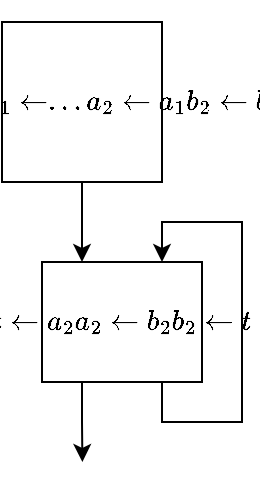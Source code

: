 <mxfile version="14.6.13" type="device"><diagram id="34bFZKb_d2sWiRJwPpgN" name="第 1 页"><mxGraphModel dx="415" dy="243" grid="1" gridSize="10" guides="1" tooltips="1" connect="1" arrows="1" fold="1" page="1" pageScale="1" pageWidth="827" pageHeight="1169" math="1" shadow="0"><root><mxCell id="0"/><mxCell id="1" parent="0"/><mxCell id="skp0AZ9NnRynajukM-YK-2" value="" style="rounded=0;whiteSpace=wrap;html=1;" vertex="1" parent="1"><mxGeometry x="120" y="200" width="80" height="80" as="geometry"/></mxCell><mxCell id="skp0AZ9NnRynajukM-YK-12" style="edgeStyle=orthogonalEdgeStyle;rounded=0;orthogonalLoop=1;jettySize=auto;html=1;entryX=0.25;entryY=0;entryDx=0;entryDy=0;" edge="1" parent="1" source="skp0AZ9NnRynajukM-YK-3" target="skp0AZ9NnRynajukM-YK-6"><mxGeometry relative="1" as="geometry"/></mxCell><mxCell id="skp0AZ9NnRynajukM-YK-3" value="$$a_1 \gets ... \\&lt;br&gt;b_1 \gets ... \\&lt;br&gt;a_2 \gets a_1\\&lt;br&gt;b_2 \gets b_1 $$" style="text;html=1;strokeColor=none;fillColor=none;align=center;verticalAlign=middle;whiteSpace=wrap;rounded=0;" vertex="1" parent="1"><mxGeometry x="120" y="200" width="80" height="80" as="geometry"/></mxCell><mxCell id="skp0AZ9NnRynajukM-YK-5" value="" style="rounded=0;whiteSpace=wrap;html=1;" vertex="1" parent="1"><mxGeometry x="140" y="320" width="80" height="60" as="geometry"/></mxCell><mxCell id="skp0AZ9NnRynajukM-YK-13" style="edgeStyle=orthogonalEdgeStyle;rounded=0;orthogonalLoop=1;jettySize=auto;html=1;exitX=0.25;exitY=1;exitDx=0;exitDy=0;" edge="1" parent="1" source="skp0AZ9NnRynajukM-YK-6"><mxGeometry relative="1" as="geometry"><mxPoint x="160.2" y="420" as="targetPoint"/></mxGeometry></mxCell><mxCell id="skp0AZ9NnRynajukM-YK-14" style="edgeStyle=orthogonalEdgeStyle;rounded=0;orthogonalLoop=1;jettySize=auto;html=1;exitX=0.75;exitY=1;exitDx=0;exitDy=0;entryX=0.75;entryY=0;entryDx=0;entryDy=0;" edge="1" parent="1" source="skp0AZ9NnRynajukM-YK-6" target="skp0AZ9NnRynajukM-YK-6"><mxGeometry relative="1" as="geometry"><mxPoint x="220" y="310" as="targetPoint"/><Array as="points"><mxPoint x="200" y="400"/><mxPoint x="240" y="400"/><mxPoint x="240" y="300"/><mxPoint x="200" y="300"/></Array></mxGeometry></mxCell><mxCell id="skp0AZ9NnRynajukM-YK-6" value="$$ t\gets a_2\\ a_2 \gets b_2\\ &lt;br&gt;b_2 \gets t$$" style="text;html=1;strokeColor=none;fillColor=none;align=center;verticalAlign=middle;whiteSpace=wrap;rounded=0;" vertex="1" parent="1"><mxGeometry x="140" y="320" width="80" height="60" as="geometry"/></mxCell></root></mxGraphModel></diagram></mxfile>